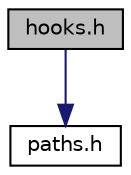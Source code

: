 digraph "hooks.h"
{
 // LATEX_PDF_SIZE
  edge [fontname="Helvetica",fontsize="10",labelfontname="Helvetica",labelfontsize="10"];
  node [fontname="Helvetica",fontsize="10",shape=record];
  Node1 [label="hooks.h",height=0.2,width=0.4,color="black", fillcolor="grey75", style="filled", fontcolor="black",tooltip="Hooks."];
  Node1 -> Node2 [color="midnightblue",fontsize="10",style="solid",fontname="Helvetica"];
  Node2 [label="paths.h",height=0.2,width=0.4,color="black", fillcolor="white", style="filled",URL="$paths_8h.html",tooltip="Paths to assets."];
}
